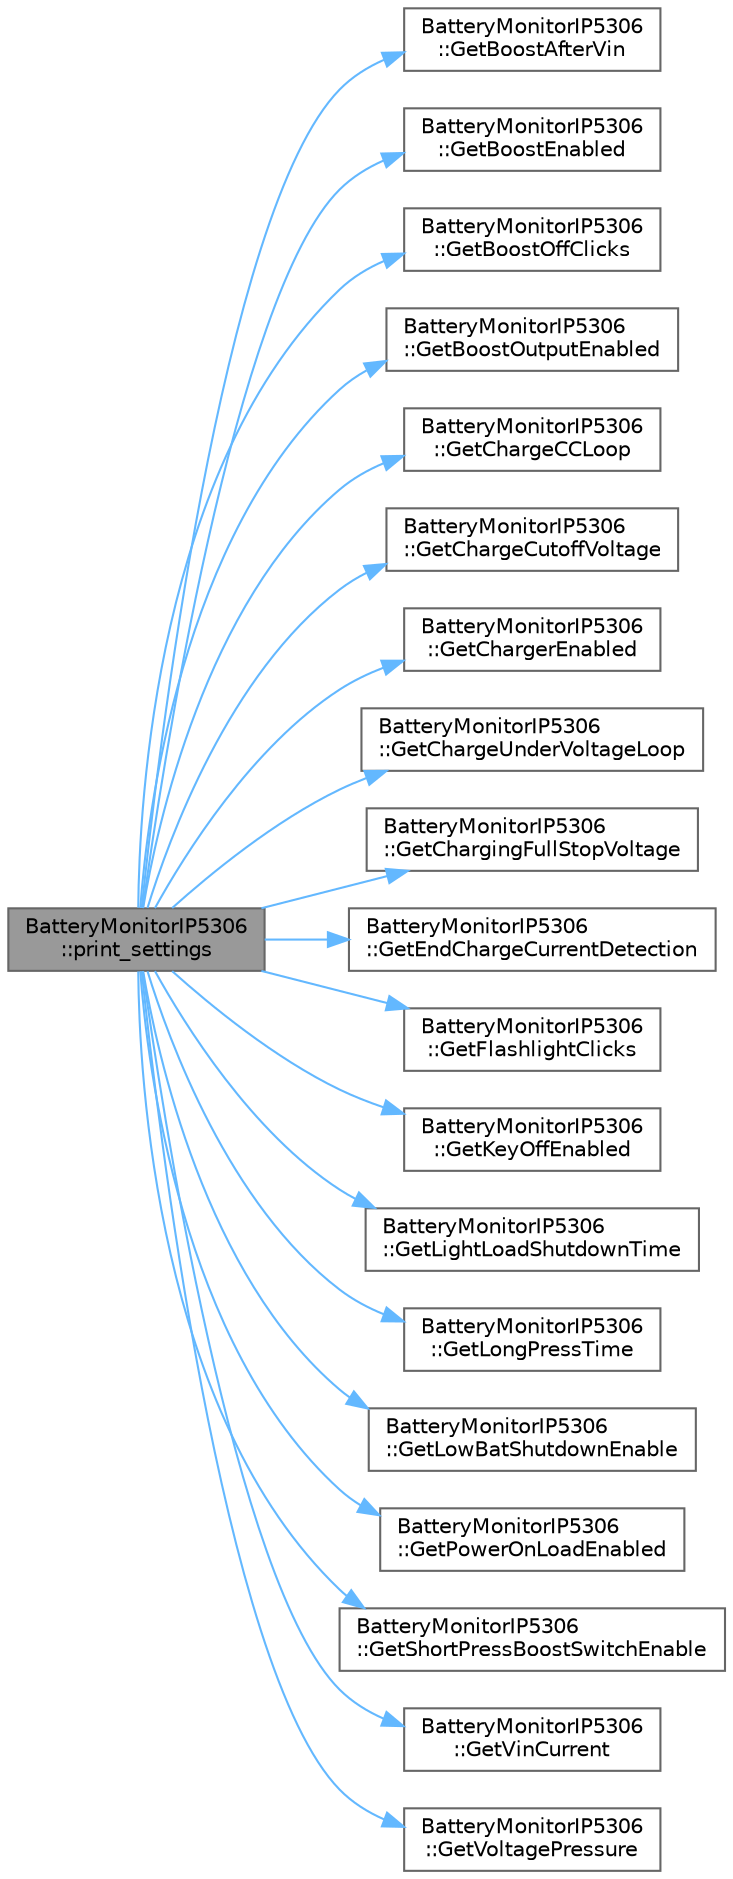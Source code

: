digraph "BatteryMonitorIP5306::print_settings"
{
 // LATEX_PDF_SIZE
  bgcolor="transparent";
  edge [fontname=Helvetica,fontsize=10,labelfontname=Helvetica,labelfontsize=10];
  node [fontname=Helvetica,fontsize=10,shape=box,height=0.2,width=0.4];
  rankdir="LR";
  Node1 [id="Node000001",label="BatteryMonitorIP5306\l::print_settings",height=0.2,width=0.4,color="gray40", fillcolor="grey60", style="filled", fontcolor="black",tooltip=" "];
  Node1 -> Node2 [id="edge20_Node000001_Node000002",color="steelblue1",style="solid",tooltip=" "];
  Node2 [id="Node000002",label="BatteryMonitorIP5306\l::GetBoostAfterVin",height=0.2,width=0.4,color="grey40", fillcolor="white", style="filled",URL="$class_battery_monitor_i_p5306.html#a6356c27e4d203947e4150381898476ea",tooltip=" "];
  Node1 -> Node3 [id="edge21_Node000001_Node000003",color="steelblue1",style="solid",tooltip=" "];
  Node3 [id="Node000003",label="BatteryMonitorIP5306\l::GetBoostEnabled",height=0.2,width=0.4,color="grey40", fillcolor="white", style="filled",URL="$class_battery_monitor_i_p5306.html#a2c0682f3cde08d31099e0349a2f1276d",tooltip=" "];
  Node1 -> Node4 [id="edge22_Node000001_Node000004",color="steelblue1",style="solid",tooltip=" "];
  Node4 [id="Node000004",label="BatteryMonitorIP5306\l::GetBoostOffClicks",height=0.2,width=0.4,color="grey40", fillcolor="white", style="filled",URL="$class_battery_monitor_i_p5306.html#a6e0de4defa8b69fa6bf6588f7ad47ffb",tooltip=" "];
  Node1 -> Node5 [id="edge23_Node000001_Node000005",color="steelblue1",style="solid",tooltip=" "];
  Node5 [id="Node000005",label="BatteryMonitorIP5306\l::GetBoostOutputEnabled",height=0.2,width=0.4,color="grey40", fillcolor="white", style="filled",URL="$class_battery_monitor_i_p5306.html#ab52fd285234f666a5d82298df5ec925d",tooltip=" "];
  Node1 -> Node6 [id="edge24_Node000001_Node000006",color="steelblue1",style="solid",tooltip=" "];
  Node6 [id="Node000006",label="BatteryMonitorIP5306\l::GetChargeCCLoop",height=0.2,width=0.4,color="grey40", fillcolor="white", style="filled",URL="$class_battery_monitor_i_p5306.html#a2b01125fd4de2b1720ca2846f068a382",tooltip=" "];
  Node1 -> Node7 [id="edge25_Node000001_Node000007",color="steelblue1",style="solid",tooltip=" "];
  Node7 [id="Node000007",label="BatteryMonitorIP5306\l::GetChargeCutoffVoltage",height=0.2,width=0.4,color="grey40", fillcolor="white", style="filled",URL="$class_battery_monitor_i_p5306.html#a99b9c7839eb529f657d28d66db747585",tooltip=" "];
  Node1 -> Node8 [id="edge26_Node000001_Node000008",color="steelblue1",style="solid",tooltip=" "];
  Node8 [id="Node000008",label="BatteryMonitorIP5306\l::GetChargerEnabled",height=0.2,width=0.4,color="grey40", fillcolor="white", style="filled",URL="$class_battery_monitor_i_p5306.html#a6c18cb94b4cad66e6537a296a94656ff",tooltip=" "];
  Node1 -> Node9 [id="edge27_Node000001_Node000009",color="steelblue1",style="solid",tooltip=" "];
  Node9 [id="Node000009",label="BatteryMonitorIP5306\l::GetChargeUnderVoltageLoop",height=0.2,width=0.4,color="grey40", fillcolor="white", style="filled",URL="$class_battery_monitor_i_p5306.html#ad20b056000b247c1c34954152c38329c",tooltip=" "];
  Node1 -> Node10 [id="edge28_Node000001_Node000010",color="steelblue1",style="solid",tooltip=" "];
  Node10 [id="Node000010",label="BatteryMonitorIP5306\l::GetChargingFullStopVoltage",height=0.2,width=0.4,color="grey40", fillcolor="white", style="filled",URL="$class_battery_monitor_i_p5306.html#af0b2a429f78b97318f681dfe292913aa",tooltip=" "];
  Node1 -> Node11 [id="edge29_Node000001_Node000011",color="steelblue1",style="solid",tooltip=" "];
  Node11 [id="Node000011",label="BatteryMonitorIP5306\l::GetEndChargeCurrentDetection",height=0.2,width=0.4,color="grey40", fillcolor="white", style="filled",URL="$class_battery_monitor_i_p5306.html#aa47f221ba19afd92d43f962e65c0f1ca",tooltip=" "];
  Node1 -> Node12 [id="edge30_Node000001_Node000012",color="steelblue1",style="solid",tooltip=" "];
  Node12 [id="Node000012",label="BatteryMonitorIP5306\l::GetFlashlightClicks",height=0.2,width=0.4,color="grey40", fillcolor="white", style="filled",URL="$class_battery_monitor_i_p5306.html#ada48f8e65388377c2851f8e554022f2f",tooltip=" "];
  Node1 -> Node13 [id="edge31_Node000001_Node000013",color="steelblue1",style="solid",tooltip=" "];
  Node13 [id="Node000013",label="BatteryMonitorIP5306\l::GetKeyOffEnabled",height=0.2,width=0.4,color="grey40", fillcolor="white", style="filled",URL="$class_battery_monitor_i_p5306.html#a420e6c360cc165aea2b36a4b9741b000",tooltip=" "];
  Node1 -> Node14 [id="edge32_Node000001_Node000014",color="steelblue1",style="solid",tooltip=" "];
  Node14 [id="Node000014",label="BatteryMonitorIP5306\l::GetLightLoadShutdownTime",height=0.2,width=0.4,color="grey40", fillcolor="white", style="filled",URL="$class_battery_monitor_i_p5306.html#a45c617ffc00f8bba438b887736c4e03b",tooltip=" "];
  Node1 -> Node15 [id="edge33_Node000001_Node000015",color="steelblue1",style="solid",tooltip=" "];
  Node15 [id="Node000015",label="BatteryMonitorIP5306\l::GetLongPressTime",height=0.2,width=0.4,color="grey40", fillcolor="white", style="filled",URL="$class_battery_monitor_i_p5306.html#a8f88f1f3bf79fbbb898b28f66f14bfd8",tooltip=" "];
  Node1 -> Node16 [id="edge34_Node000001_Node000016",color="steelblue1",style="solid",tooltip=" "];
  Node16 [id="Node000016",label="BatteryMonitorIP5306\l::GetLowBatShutdownEnable",height=0.2,width=0.4,color="grey40", fillcolor="white", style="filled",URL="$class_battery_monitor_i_p5306.html#aab866ae063659ef9ac8fb3d233e2d4b0",tooltip=" "];
  Node1 -> Node17 [id="edge35_Node000001_Node000017",color="steelblue1",style="solid",tooltip=" "];
  Node17 [id="Node000017",label="BatteryMonitorIP5306\l::GetPowerOnLoadEnabled",height=0.2,width=0.4,color="grey40", fillcolor="white", style="filled",URL="$class_battery_monitor_i_p5306.html#a218dbfbcc26a1dc0221525b7b5786f11",tooltip=" "];
  Node1 -> Node18 [id="edge36_Node000001_Node000018",color="steelblue1",style="solid",tooltip=" "];
  Node18 [id="Node000018",label="BatteryMonitorIP5306\l::GetShortPressBoostSwitchEnable",height=0.2,width=0.4,color="grey40", fillcolor="white", style="filled",URL="$class_battery_monitor_i_p5306.html#abb40866ea15e89872fe0e6389624ffbe",tooltip=" "];
  Node1 -> Node19 [id="edge37_Node000001_Node000019",color="steelblue1",style="solid",tooltip=" "];
  Node19 [id="Node000019",label="BatteryMonitorIP5306\l::GetVinCurrent",height=0.2,width=0.4,color="grey40", fillcolor="white", style="filled",URL="$class_battery_monitor_i_p5306.html#aea3e63b1cdfa33925565b814197cdd5a",tooltip=" "];
  Node1 -> Node20 [id="edge38_Node000001_Node000020",color="steelblue1",style="solid",tooltip=" "];
  Node20 [id="Node000020",label="BatteryMonitorIP5306\l::GetVoltagePressure",height=0.2,width=0.4,color="grey40", fillcolor="white", style="filled",URL="$class_battery_monitor_i_p5306.html#a721ffbaad88f2d6c26326c600a3eb514",tooltip=" "];
}
